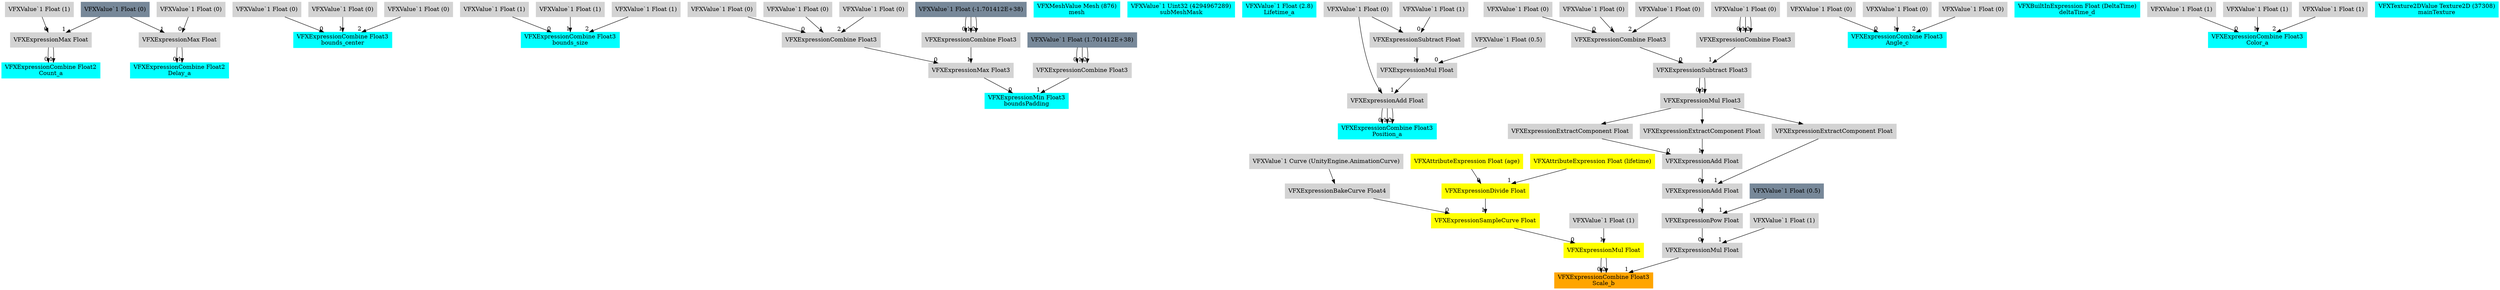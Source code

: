digraph G {
node0 [shape="box" color="cyan" style="filled" label="VFXExpressionCombine Float2
Count_a"]
node1 [shape="box" color="lightgray" style="filled" label="VFXExpressionMax Float"]
node2 [shape="box" color="lightgray" style="filled" label="VFXValue`1 Float (1)"]
node3 [shape="box" color="lightslategray" style="filled" label="VFXValue`1 Float (0)"]
node4 [shape="box" color="cyan" style="filled" label="VFXExpressionCombine Float2
Delay_a"]
node5 [shape="box" color="lightgray" style="filled" label="VFXExpressionMax Float"]
node6 [shape="box" color="lightgray" style="filled" label="VFXValue`1 Float (0)"]
node7 [shape="box" color="cyan" style="filled" label="VFXExpressionCombine Float3
bounds_center"]
node8 [shape="box" color="lightgray" style="filled" label="VFXValue`1 Float (0)"]
node9 [shape="box" color="lightgray" style="filled" label="VFXValue`1 Float (0)"]
node10 [shape="box" color="lightgray" style="filled" label="VFXValue`1 Float (0)"]
node11 [shape="box" color="cyan" style="filled" label="VFXExpressionCombine Float3
bounds_size"]
node12 [shape="box" color="lightgray" style="filled" label="VFXValue`1 Float (1)"]
node13 [shape="box" color="lightgray" style="filled" label="VFXValue`1 Float (1)"]
node14 [shape="box" color="lightgray" style="filled" label="VFXValue`1 Float (1)"]
node15 [shape="box" color="cyan" style="filled" label="VFXExpressionMin Float3
boundsPadding"]
node16 [shape="box" color="lightgray" style="filled" label="VFXExpressionMax Float3"]
node17 [shape="box" color="lightgray" style="filled" label="VFXExpressionCombine Float3"]
node18 [shape="box" color="lightgray" style="filled" label="VFXValue`1 Float (0)"]
node19 [shape="box" color="lightgray" style="filled" label="VFXValue`1 Float (0)"]
node20 [shape="box" color="lightgray" style="filled" label="VFXValue`1 Float (0)"]
node21 [shape="box" color="lightgray" style="filled" label="VFXExpressionCombine Float3"]
node22 [shape="box" color="lightslategray" style="filled" label="VFXValue`1 Float (-1.701412E+38)"]
node23 [shape="box" color="lightgray" style="filled" label="VFXExpressionCombine Float3"]
node24 [shape="box" color="lightslategray" style="filled" label="VFXValue`1 Float (1.701412E+38)"]
node25 [shape="box" color="cyan" style="filled" label="VFXMeshValue Mesh (876)
mesh"]
node26 [shape="box" color="cyan" style="filled" label="VFXValue`1 Uint32 (4294967289)
subMeshMask"]
node27 [shape="box" color="cyan" style="filled" label="VFXValue`1 Float (2.8)
Lifetime_a"]
node28 [shape="box" color="cyan" style="filled" label="VFXExpressionCombine Float3
Position_a"]
node29 [shape="box" color="lightgray" style="filled" label="VFXExpressionAdd Float"]
node30 [shape="box" color="lightgray" style="filled" label="VFXValue`1 Float (0)"]
node31 [shape="box" color="lightgray" style="filled" label="VFXExpressionMul Float"]
node32 [shape="box" color="lightgray" style="filled" label="VFXValue`1 Float (0.5)"]
node33 [shape="box" color="lightgray" style="filled" label="VFXExpressionSubtract Float"]
node34 [shape="box" color="lightgray" style="filled" label="VFXValue`1 Float (1)"]
node35 [shape="box" color="orange" style="filled" label="VFXExpressionCombine Float3
Scale_b"]
node36 [shape="box" color="yellow" style="filled" label="VFXExpressionMul Float"]
node37 [shape="box" color="yellow" style="filled" label="VFXExpressionSampleCurve Float"]
node38 [shape="box" color="lightgray" style="filled" label="VFXExpressionBakeCurve Float4"]
node39 [shape="box" color="lightgray" style="filled" label="VFXValue`1 Curve (UnityEngine.AnimationCurve)"]
node40 [shape="box" color="yellow" style="filled" label="VFXExpressionDivide Float"]
node41 [shape="box" color="yellow" style="filled" label="VFXAttributeExpression Float (age)"]
node42 [shape="box" color="yellow" style="filled" label="VFXAttributeExpression Float (lifetime)"]
node43 [shape="box" color="lightgray" style="filled" label="VFXValue`1 Float (1)"]
node44 [shape="box" color="lightgray" style="filled" label="VFXExpressionMul Float"]
node45 [shape="box" color="lightgray" style="filled" label="VFXExpressionPow Float"]
node46 [shape="box" color="lightgray" style="filled" label="VFXExpressionAdd Float"]
node47 [shape="box" color="lightgray" style="filled" label="VFXExpressionAdd Float"]
node48 [shape="box" color="lightgray" style="filled" label="VFXExpressionExtractComponent Float"]
node49 [shape="box" color="lightgray" style="filled" label="VFXExpressionMul Float3"]
node50 [shape="box" color="lightgray" style="filled" label="VFXExpressionSubtract Float3"]
node51 [shape="box" color="lightgray" style="filled" label="VFXExpressionCombine Float3"]
node52 [shape="box" color="lightgray" style="filled" label="VFXValue`1 Float (0)"]
node53 [shape="box" color="lightgray" style="filled" label="VFXValue`1 Float (0)"]
node54 [shape="box" color="lightgray" style="filled" label="VFXValue`1 Float (0)"]
node55 [shape="box" color="lightgray" style="filled" label="VFXExpressionCombine Float3"]
node56 [shape="box" color="lightgray" style="filled" label="VFXValue`1 Float (0)"]
node57 [shape="box" color="lightgray" style="filled" label="VFXExpressionExtractComponent Float"]
node58 [shape="box" color="lightgray" style="filled" label="VFXExpressionExtractComponent Float"]
node59 [shape="box" color="lightslategray" style="filled" label="VFXValue`1 Float (0.5)"]
node60 [shape="box" color="lightgray" style="filled" label="VFXValue`1 Float (1)"]
node61 [shape="box" color="cyan" style="filled" label="VFXExpressionCombine Float3
Angle_c"]
node62 [shape="box" color="lightgray" style="filled" label="VFXValue`1 Float (0)"]
node63 [shape="box" color="lightgray" style="filled" label="VFXValue`1 Float (0)"]
node64 [shape="box" color="lightgray" style="filled" label="VFXValue`1 Float (0)"]
node65 [shape="box" color="cyan" style="filled" label="VFXBuiltInExpression Float (DeltaTime)
deltaTime_d"]
node66 [shape="box" color="cyan" style="filled" label="VFXExpressionCombine Float3
Color_a"]
node67 [shape="box" color="lightgray" style="filled" label="VFXValue`1 Float (1)"]
node68 [shape="box" color="lightgray" style="filled" label="VFXValue`1 Float (1)"]
node69 [shape="box" color="lightgray" style="filled" label="VFXValue`1 Float (1)"]
node70 [shape="box" color="cyan" style="filled" label="VFXTexture2DValue Texture2D (37308)
mainTexture"]
node1 -> node0 [headlabel="0"]
node1 -> node0 [headlabel="1"]
node2 -> node1 [headlabel="0"]
node3 -> node1 [headlabel="1"]
node5 -> node4 [headlabel="0"]
node5 -> node4 [headlabel="1"]
node6 -> node5 [headlabel="0"]
node3 -> node5 [headlabel="1"]
node8 -> node7 [headlabel="0"]
node9 -> node7 [headlabel="1"]
node10 -> node7 [headlabel="2"]
node12 -> node11 [headlabel="0"]
node13 -> node11 [headlabel="1"]
node14 -> node11 [headlabel="2"]
node16 -> node15 [headlabel="0"]
node23 -> node15 [headlabel="1"]
node17 -> node16 [headlabel="0"]
node21 -> node16 [headlabel="1"]
node18 -> node17 [headlabel="0"]
node19 -> node17 [headlabel="1"]
node20 -> node17 [headlabel="2"]
node22 -> node21 [headlabel="0"]
node22 -> node21 [headlabel="1"]
node22 -> node21 [headlabel="2"]
node24 -> node23 [headlabel="0"]
node24 -> node23 [headlabel="1"]
node24 -> node23 [headlabel="2"]
node29 -> node28 [headlabel="0"]
node29 -> node28 [headlabel="1"]
node29 -> node28 [headlabel="2"]
node30 -> node29 [headlabel="0"]
node31 -> node29 [headlabel="1"]
node32 -> node31 [headlabel="0"]
node33 -> node31 [headlabel="1"]
node34 -> node33 [headlabel="0"]
node30 -> node33 [headlabel="1"]
node36 -> node35 [headlabel="0"]
node44 -> node35 [headlabel="1"]
node36 -> node35 [headlabel="2"]
node37 -> node36 [headlabel="0"]
node43 -> node36 [headlabel="1"]
node38 -> node37 [headlabel="0"]
node40 -> node37 [headlabel="1"]
node39 -> node38 
node41 -> node40 [headlabel="0"]
node42 -> node40 [headlabel="1"]
node45 -> node44 [headlabel="0"]
node60 -> node44 [headlabel="1"]
node46 -> node45 [headlabel="0"]
node59 -> node45 [headlabel="1"]
node47 -> node46 [headlabel="0"]
node58 -> node46 [headlabel="1"]
node48 -> node47 [headlabel="0"]
node57 -> node47 [headlabel="1"]
node49 -> node48 
node50 -> node49 [headlabel="0"]
node50 -> node49 [headlabel="1"]
node51 -> node50 [headlabel="0"]
node55 -> node50 [headlabel="1"]
node52 -> node51 [headlabel="0"]
node53 -> node51 [headlabel="1"]
node54 -> node51 [headlabel="2"]
node56 -> node55 [headlabel="0"]
node56 -> node55 [headlabel="1"]
node56 -> node55 [headlabel="2"]
node49 -> node57 
node49 -> node58 
node62 -> node61 [headlabel="0"]
node63 -> node61 [headlabel="1"]
node64 -> node61 [headlabel="2"]
node67 -> node66 [headlabel="0"]
node68 -> node66 [headlabel="1"]
node69 -> node66 [headlabel="2"]
}
